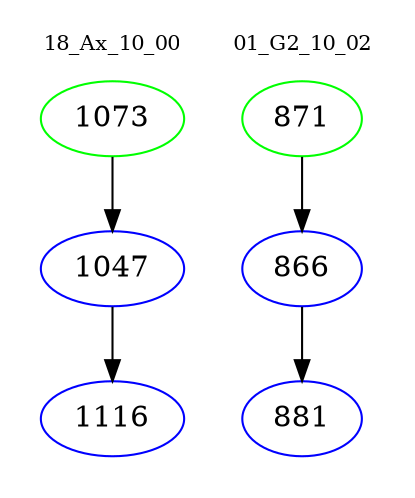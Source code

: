 digraph{
subgraph cluster_0 {
color = white
label = "18_Ax_10_00";
fontsize=10;
T0_1073 [label="1073", color="green"]
T0_1073 -> T0_1047 [color="black"]
T0_1047 [label="1047", color="blue"]
T0_1047 -> T0_1116 [color="black"]
T0_1116 [label="1116", color="blue"]
}
subgraph cluster_1 {
color = white
label = "01_G2_10_02";
fontsize=10;
T1_871 [label="871", color="green"]
T1_871 -> T1_866 [color="black"]
T1_866 [label="866", color="blue"]
T1_866 -> T1_881 [color="black"]
T1_881 [label="881", color="blue"]
}
}
